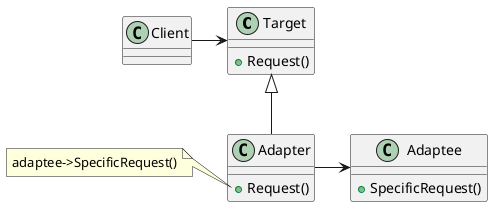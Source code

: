 @startuml Adapter

class Target {
    +Request()
}

class Adaptee {
    +SpecificRequest()
}

class Adapter {
    +Request()
}

note left of Adapter::Request
adaptee->SpecificRequest()
end note

Target <|-- Adapter
Adapter -> Adaptee

class Client
Client -> Target

@enduml